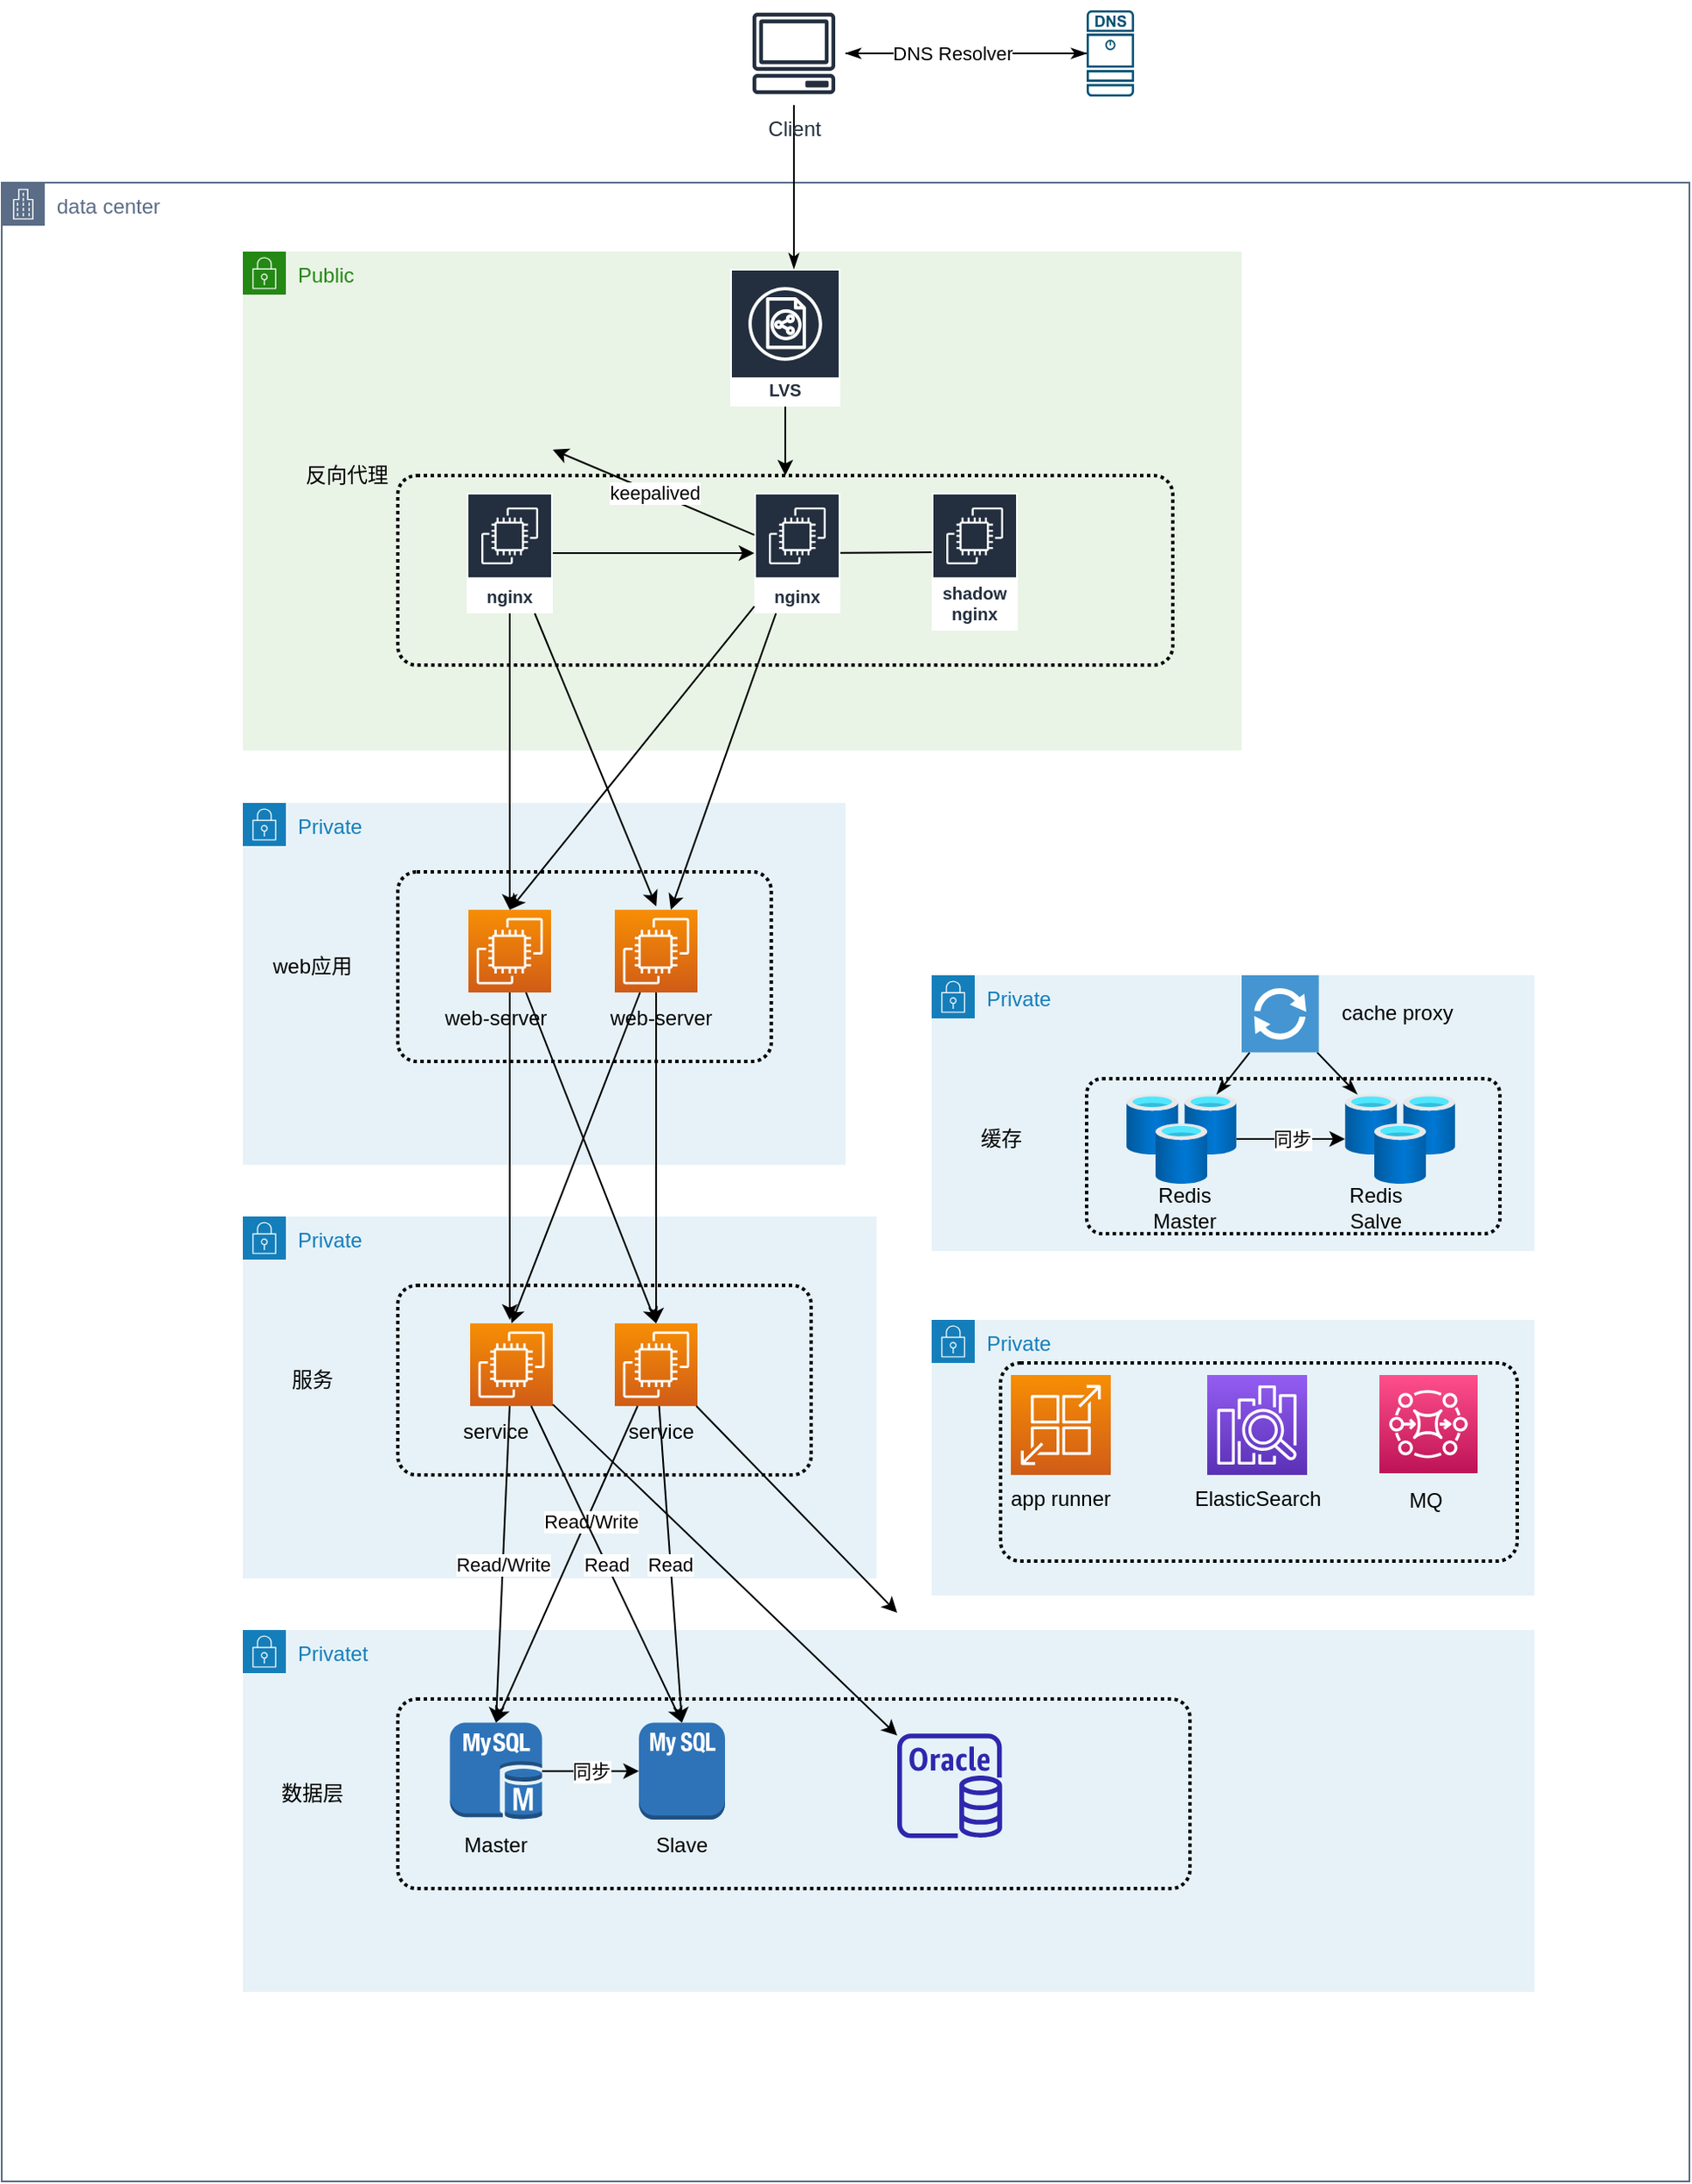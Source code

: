 <mxfile version="20.3.6" type="github">
  <diagram id="N98zPu9b_B2p3nrGPjRz" name="第 1 页">
    <mxGraphModel dx="940" dy="606" grid="1" gridSize="10" guides="1" tooltips="1" connect="1" arrows="1" fold="1" page="1" pageScale="1" pageWidth="827" pageHeight="1169" math="0" shadow="0">
      <root>
        <mxCell id="0" />
        <mxCell id="1" parent="0" />
        <mxCell id="xTb_VhQKm5WgtcTGwuo6-1" value="data center" style="points=[[0,0],[0.25,0],[0.5,0],[0.75,0],[1,0],[1,0.25],[1,0.5],[1,0.75],[1,1],[0.75,1],[0.5,1],[0.25,1],[0,1],[0,0.75],[0,0.5],[0,0.25]];outlineConnect=0;gradientColor=none;html=1;whiteSpace=wrap;fontSize=12;fontStyle=0;container=1;pointerEvents=0;collapsible=0;recursiveResize=0;shape=mxgraph.aws4.group;grIcon=mxgraph.aws4.group_corporate_data_center;strokeColor=#5A6C86;fillColor=none;verticalAlign=top;align=left;spacingLeft=30;fontColor=#5A6C86;dashed=0;" parent="1" vertex="1">
          <mxGeometry x="120" y="480" width="980" height="1160" as="geometry" />
        </mxCell>
        <mxCell id="xTb_VhQKm5WgtcTGwuo6-4" value="Public&amp;nbsp;" style="points=[[0,0],[0.25,0],[0.5,0],[0.75,0],[1,0],[1,0.25],[1,0.5],[1,0.75],[1,1],[0.75,1],[0.5,1],[0.25,1],[0,1],[0,0.75],[0,0.5],[0,0.25]];outlineConnect=0;gradientColor=none;html=1;whiteSpace=wrap;fontSize=12;fontStyle=0;container=1;pointerEvents=0;collapsible=0;recursiveResize=0;shape=mxgraph.aws4.group;grIcon=mxgraph.aws4.group_security_group;grStroke=0;strokeColor=#248814;fillColor=#E9F3E6;verticalAlign=top;align=left;spacingLeft=30;fontColor=#248814;dashed=0;" parent="xTb_VhQKm5WgtcTGwuo6-1" vertex="1">
          <mxGeometry x="140" y="40" width="580" height="289.5" as="geometry" />
        </mxCell>
        <mxCell id="JsuzmmmOpJdQrRAHd_5H-54" style="edgeStyle=none;rounded=0;orthogonalLoop=1;jettySize=auto;html=1;" edge="1" parent="xTb_VhQKm5WgtcTGwuo6-4" source="xTb_VhQKm5WgtcTGwuo6-5" target="xTb_VhQKm5WgtcTGwuo6-6">
          <mxGeometry relative="1" as="geometry" />
        </mxCell>
        <mxCell id="xTb_VhQKm5WgtcTGwuo6-5" value="nginx" style="sketch=0;outlineConnect=0;fontColor=#232F3E;gradientColor=none;strokeColor=#ffffff;fillColor=#232F3E;dashed=0;verticalLabelPosition=middle;verticalAlign=bottom;align=center;html=1;whiteSpace=wrap;fontSize=10;fontStyle=1;spacing=3;shape=mxgraph.aws4.productIcon;prIcon=mxgraph.aws4.ec2;" parent="xTb_VhQKm5WgtcTGwuo6-4" vertex="1">
          <mxGeometry x="130" y="140" width="50" height="70" as="geometry" />
        </mxCell>
        <mxCell id="JsuzmmmOpJdQrRAHd_5H-57" style="edgeStyle=none;rounded=0;orthogonalLoop=1;jettySize=auto;html=1;entryX=0.02;entryY=0.431;entryDx=0;entryDy=0;entryPerimeter=0;endArrow=none;endFill=0;" edge="1" parent="xTb_VhQKm5WgtcTGwuo6-4" source="xTb_VhQKm5WgtcTGwuo6-6" target="JsuzmmmOpJdQrRAHd_5H-56">
          <mxGeometry relative="1" as="geometry" />
        </mxCell>
        <mxCell id="xTb_VhQKm5WgtcTGwuo6-6" value="nginx" style="sketch=0;outlineConnect=0;fontColor=#232F3E;gradientColor=none;strokeColor=#ffffff;fillColor=#232F3E;dashed=0;verticalLabelPosition=middle;verticalAlign=bottom;align=center;html=1;whiteSpace=wrap;fontSize=10;fontStyle=1;spacing=3;shape=mxgraph.aws4.productIcon;prIcon=mxgraph.aws4.ec2;" parent="xTb_VhQKm5WgtcTGwuo6-4" vertex="1">
          <mxGeometry x="297" y="140" width="50" height="70" as="geometry" />
        </mxCell>
        <mxCell id="xTb_VhQKm5WgtcTGwuo6-8" value="" style="rounded=1;arcSize=10;dashed=1;fillColor=none;gradientColor=none;dashPattern=1 1;strokeWidth=2;" parent="xTb_VhQKm5WgtcTGwuo6-4" vertex="1">
          <mxGeometry x="90" y="130" width="450" height="110" as="geometry" />
        </mxCell>
        <mxCell id="xTb_VhQKm5WgtcTGwuo6-27" value="" style="edgeStyle=orthogonalEdgeStyle;rounded=0;orthogonalLoop=1;jettySize=auto;html=1;" parent="xTb_VhQKm5WgtcTGwuo6-4" source="xTb_VhQKm5WgtcTGwuo6-3" target="xTb_VhQKm5WgtcTGwuo6-8" edge="1">
          <mxGeometry relative="1" as="geometry" />
        </mxCell>
        <mxCell id="xTb_VhQKm5WgtcTGwuo6-3" value="LVS" style="sketch=0;outlineConnect=0;fontColor=#232F3E;gradientColor=none;strokeColor=#ffffff;fillColor=#232F3E;dashed=0;verticalLabelPosition=middle;verticalAlign=bottom;align=center;html=1;whiteSpace=wrap;fontSize=10;fontStyle=1;spacing=3;shape=mxgraph.aws4.productIcon;prIcon=mxgraph.aws4.classic_load_balancer;" parent="xTb_VhQKm5WgtcTGwuo6-4" vertex="1">
          <mxGeometry x="283" y="10" width="64" height="80" as="geometry" />
        </mxCell>
        <mxCell id="JsuzmmmOpJdQrRAHd_5H-56" value="shadow nginx" style="sketch=0;outlineConnect=0;fontColor=#232F3E;gradientColor=none;strokeColor=#ffffff;fillColor=#232F3E;dashed=0;verticalLabelPosition=middle;verticalAlign=bottom;align=center;html=1;whiteSpace=wrap;fontSize=10;fontStyle=1;spacing=3;shape=mxgraph.aws4.productIcon;prIcon=mxgraph.aws4.ec2;" vertex="1" parent="xTb_VhQKm5WgtcTGwuo6-4">
          <mxGeometry x="400" y="140" width="50" height="80" as="geometry" />
        </mxCell>
        <mxCell id="xTb_VhQKm5WgtcTGwuo6-10" value="Private&amp;nbsp;" style="points=[[0,0],[0.25,0],[0.5,0],[0.75,0],[1,0],[1,0.25],[1,0.5],[1,0.75],[1,1],[0.75,1],[0.5,1],[0.25,1],[0,1],[0,0.75],[0,0.5],[0,0.25]];outlineConnect=0;gradientColor=none;html=1;whiteSpace=wrap;fontSize=12;fontStyle=0;container=1;pointerEvents=0;collapsible=0;recursiveResize=0;shape=mxgraph.aws4.group;grIcon=mxgraph.aws4.group_security_group;grStroke=0;strokeColor=#147EBA;fillColor=#E6F2F8;verticalAlign=top;align=left;spacingLeft=30;fontColor=#147EBA;dashed=0;" parent="xTb_VhQKm5WgtcTGwuo6-1" vertex="1">
          <mxGeometry x="140" y="360" width="350" height="210" as="geometry" />
        </mxCell>
        <mxCell id="xTb_VhQKm5WgtcTGwuo6-12" value="" style="rounded=1;arcSize=10;dashed=1;fillColor=none;gradientColor=none;dashPattern=1 1;strokeWidth=2;" parent="xTb_VhQKm5WgtcTGwuo6-10" vertex="1">
          <mxGeometry x="90" y="40" width="216.87" height="110" as="geometry" />
        </mxCell>
        <mxCell id="xTb_VhQKm5WgtcTGwuo6-13" value="web应用" style="text;html=1;align=center;verticalAlign=middle;resizable=0;points=[];autosize=1;strokeColor=none;fillColor=none;" parent="xTb_VhQKm5WgtcTGwuo6-10" vertex="1">
          <mxGeometry x="5" y="80" width="70" height="30" as="geometry" />
        </mxCell>
        <mxCell id="xTb_VhQKm5WgtcTGwuo6-14" value="" style="sketch=0;points=[[0,0,0],[0.25,0,0],[0.5,0,0],[0.75,0,0],[1,0,0],[0,1,0],[0.25,1,0],[0.5,1,0],[0.75,1,0],[1,1,0],[0,0.25,0],[0,0.5,0],[0,0.75,0],[1,0.25,0],[1,0.5,0],[1,0.75,0]];outlineConnect=0;fontColor=#232F3E;gradientColor=#F78E04;gradientDirection=north;fillColor=#D05C17;strokeColor=#ffffff;dashed=0;verticalLabelPosition=bottom;verticalAlign=top;align=center;html=1;fontSize=12;fontStyle=0;aspect=fixed;shape=mxgraph.aws4.resourceIcon;resIcon=mxgraph.aws4.ec2;" parent="xTb_VhQKm5WgtcTGwuo6-10" vertex="1">
          <mxGeometry x="131" y="62" width="48" height="48" as="geometry" />
        </mxCell>
        <mxCell id="xTb_VhQKm5WgtcTGwuo6-17" value="web-server" style="text;html=1;strokeColor=none;fillColor=none;align=center;verticalAlign=middle;whiteSpace=wrap;rounded=0;" parent="xTb_VhQKm5WgtcTGwuo6-10" vertex="1">
          <mxGeometry x="114" y="110" width="66" height="30" as="geometry" />
        </mxCell>
        <mxCell id="xTb_VhQKm5WgtcTGwuo6-18" value="" style="sketch=0;points=[[0,0,0],[0.25,0,0],[0.5,0,0],[0.75,0,0],[1,0,0],[0,1,0],[0.25,1,0],[0.5,1,0],[0.75,1,0],[1,1,0],[0,0.25,0],[0,0.5,0],[0,0.75,0],[1,0.25,0],[1,0.5,0],[1,0.75,0]];outlineConnect=0;fontColor=#232F3E;gradientColor=#F78E04;gradientDirection=north;fillColor=#D05C17;strokeColor=#ffffff;dashed=0;verticalLabelPosition=bottom;verticalAlign=top;align=center;html=1;fontSize=12;fontStyle=0;aspect=fixed;shape=mxgraph.aws4.resourceIcon;resIcon=mxgraph.aws4.ec2;" parent="xTb_VhQKm5WgtcTGwuo6-10" vertex="1">
          <mxGeometry x="216" y="62" width="48" height="48" as="geometry" />
        </mxCell>
        <mxCell id="xTb_VhQKm5WgtcTGwuo6-19" value="web-server" style="text;html=1;strokeColor=none;fillColor=none;align=center;verticalAlign=middle;whiteSpace=wrap;rounded=0;" parent="xTb_VhQKm5WgtcTGwuo6-10" vertex="1">
          <mxGeometry x="210" y="110" width="66" height="30" as="geometry" />
        </mxCell>
        <mxCell id="xTb_VhQKm5WgtcTGwuo6-20" value="Private" style="points=[[0,0],[0.25,0],[0.5,0],[0.75,0],[1,0],[1,0.25],[1,0.5],[1,0.75],[1,1],[0.75,1],[0.5,1],[0.25,1],[0,1],[0,0.75],[0,0.5],[0,0.25]];outlineConnect=0;gradientColor=none;html=1;whiteSpace=wrap;fontSize=12;fontStyle=0;container=1;pointerEvents=0;collapsible=0;recursiveResize=0;shape=mxgraph.aws4.group;grIcon=mxgraph.aws4.group_security_group;grStroke=0;strokeColor=#147EBA;fillColor=#E6F2F8;verticalAlign=top;align=left;spacingLeft=30;fontColor=#147EBA;dashed=0;" parent="xTb_VhQKm5WgtcTGwuo6-1" vertex="1">
          <mxGeometry x="140" y="600" width="368" height="210" as="geometry" />
        </mxCell>
        <mxCell id="xTb_VhQKm5WgtcTGwuo6-21" value="" style="rounded=1;arcSize=10;dashed=1;fillColor=none;gradientColor=none;dashPattern=1 1;strokeWidth=2;" parent="xTb_VhQKm5WgtcTGwuo6-20" vertex="1">
          <mxGeometry x="90" y="40" width="240" height="110" as="geometry" />
        </mxCell>
        <mxCell id="xTb_VhQKm5WgtcTGwuo6-22" value="服务" style="text;html=1;align=center;verticalAlign=middle;resizable=0;points=[];autosize=1;strokeColor=none;fillColor=none;" parent="xTb_VhQKm5WgtcTGwuo6-20" vertex="1">
          <mxGeometry x="15" y="80" width="50" height="30" as="geometry" />
        </mxCell>
        <mxCell id="xTb_VhQKm5WgtcTGwuo6-23" value="" style="sketch=0;points=[[0,0,0],[0.25,0,0],[0.5,0,0],[0.75,0,0],[1,0,0],[0,1,0],[0.25,1,0],[0.5,1,0],[0.75,1,0],[1,1,0],[0,0.25,0],[0,0.5,0],[0,0.75,0],[1,0.25,0],[1,0.5,0],[1,0.75,0]];outlineConnect=0;fontColor=#232F3E;gradientColor=#F78E04;gradientDirection=north;fillColor=#D05C17;strokeColor=#ffffff;dashed=0;verticalLabelPosition=bottom;verticalAlign=top;align=center;html=1;fontSize=12;fontStyle=0;aspect=fixed;shape=mxgraph.aws4.resourceIcon;resIcon=mxgraph.aws4.ec2;" parent="xTb_VhQKm5WgtcTGwuo6-20" vertex="1">
          <mxGeometry x="132" y="62" width="48" height="48" as="geometry" />
        </mxCell>
        <mxCell id="xTb_VhQKm5WgtcTGwuo6-24" value="service" style="text;html=1;strokeColor=none;fillColor=none;align=center;verticalAlign=middle;whiteSpace=wrap;rounded=0;" parent="xTb_VhQKm5WgtcTGwuo6-20" vertex="1">
          <mxGeometry x="114" y="110" width="66" height="30" as="geometry" />
        </mxCell>
        <mxCell id="xTb_VhQKm5WgtcTGwuo6-25" value="" style="sketch=0;points=[[0,0,0],[0.25,0,0],[0.5,0,0],[0.75,0,0],[1,0,0],[0,1,0],[0.25,1,0],[0.5,1,0],[0.75,1,0],[1,1,0],[0,0.25,0],[0,0.5,0],[0,0.75,0],[1,0.25,0],[1,0.5,0],[1,0.75,0]];outlineConnect=0;fontColor=#232F3E;gradientColor=#F78E04;gradientDirection=north;fillColor=#D05C17;strokeColor=#ffffff;dashed=0;verticalLabelPosition=bottom;verticalAlign=top;align=center;html=1;fontSize=12;fontStyle=0;aspect=fixed;shape=mxgraph.aws4.resourceIcon;resIcon=mxgraph.aws4.ec2;" parent="xTb_VhQKm5WgtcTGwuo6-20" vertex="1">
          <mxGeometry x="216" y="62" width="48" height="48" as="geometry" />
        </mxCell>
        <mxCell id="xTb_VhQKm5WgtcTGwuo6-26" value="service" style="text;html=1;strokeColor=none;fillColor=none;align=center;verticalAlign=middle;whiteSpace=wrap;rounded=0;" parent="xTb_VhQKm5WgtcTGwuo6-20" vertex="1">
          <mxGeometry x="210" y="110" width="66" height="30" as="geometry" />
        </mxCell>
        <mxCell id="xTb_VhQKm5WgtcTGwuo6-28" style="edgeStyle=orthogonalEdgeStyle;rounded=0;orthogonalLoop=1;jettySize=auto;html=1;entryX=0.5;entryY=0;entryDx=0;entryDy=0;entryPerimeter=0;" parent="xTb_VhQKm5WgtcTGwuo6-1" source="xTb_VhQKm5WgtcTGwuo6-5" target="xTb_VhQKm5WgtcTGwuo6-14" edge="1">
          <mxGeometry relative="1" as="geometry" />
        </mxCell>
        <mxCell id="JsuzmmmOpJdQrRAHd_5H-1" style="edgeStyle=none;rounded=0;orthogonalLoop=1;jettySize=auto;html=1;entryX=0.692;entryY=0.182;entryDx=0;entryDy=0;entryPerimeter=0;" edge="1" parent="xTb_VhQKm5WgtcTGwuo6-1" source="xTb_VhQKm5WgtcTGwuo6-5" target="xTb_VhQKm5WgtcTGwuo6-12">
          <mxGeometry relative="1" as="geometry" />
        </mxCell>
        <mxCell id="JsuzmmmOpJdQrRAHd_5H-2" style="edgeStyle=none;rounded=0;orthogonalLoop=1;jettySize=auto;html=1;" edge="1" parent="xTb_VhQKm5WgtcTGwuo6-1" source="xTb_VhQKm5WgtcTGwuo6-6" target="xTb_VhQKm5WgtcTGwuo6-18">
          <mxGeometry relative="1" as="geometry" />
        </mxCell>
        <mxCell id="JsuzmmmOpJdQrRAHd_5H-3" value="&lt;meta charset=&quot;utf-8&quot;&gt;" style="edgeStyle=none;rounded=0;orthogonalLoop=1;jettySize=auto;html=1;entryX=0.5;entryY=0;entryDx=0;entryDy=0;entryPerimeter=0;" edge="1" parent="xTb_VhQKm5WgtcTGwuo6-1" source="xTb_VhQKm5WgtcTGwuo6-6" target="xTb_VhQKm5WgtcTGwuo6-14">
          <mxGeometry relative="1" as="geometry" />
        </mxCell>
        <mxCell id="JsuzmmmOpJdQrRAHd_5H-4" style="edgeStyle=none;rounded=0;orthogonalLoop=1;jettySize=auto;html=1;" edge="1" parent="xTb_VhQKm5WgtcTGwuo6-1" source="xTb_VhQKm5WgtcTGwuo6-14">
          <mxGeometry relative="1" as="geometry">
            <mxPoint x="295" y="660" as="targetPoint" />
          </mxGeometry>
        </mxCell>
        <mxCell id="JsuzmmmOpJdQrRAHd_5H-5" style="edgeStyle=none;rounded=0;orthogonalLoop=1;jettySize=auto;html=1;entryX=0.5;entryY=0;entryDx=0;entryDy=0;entryPerimeter=0;" edge="1" parent="xTb_VhQKm5WgtcTGwuo6-1" source="xTb_VhQKm5WgtcTGwuo6-18" target="xTb_VhQKm5WgtcTGwuo6-25">
          <mxGeometry relative="1" as="geometry" />
        </mxCell>
        <mxCell id="JsuzmmmOpJdQrRAHd_5H-6" style="edgeStyle=none;rounded=0;orthogonalLoop=1;jettySize=auto;html=1;entryX=0.5;entryY=0;entryDx=0;entryDy=0;entryPerimeter=0;" edge="1" parent="xTb_VhQKm5WgtcTGwuo6-1" source="xTb_VhQKm5WgtcTGwuo6-18" target="xTb_VhQKm5WgtcTGwuo6-23">
          <mxGeometry relative="1" as="geometry" />
        </mxCell>
        <mxCell id="JsuzmmmOpJdQrRAHd_5H-7" style="edgeStyle=none;rounded=0;orthogonalLoop=1;jettySize=auto;html=1;entryX=0.5;entryY=0;entryDx=0;entryDy=0;entryPerimeter=0;" edge="1" parent="xTb_VhQKm5WgtcTGwuo6-1" source="xTb_VhQKm5WgtcTGwuo6-14" target="xTb_VhQKm5WgtcTGwuo6-25">
          <mxGeometry relative="1" as="geometry" />
        </mxCell>
        <mxCell id="JsuzmmmOpJdQrRAHd_5H-8" value="Private" style="points=[[0,0],[0.25,0],[0.5,0],[0.75,0],[1,0],[1,0.25],[1,0.5],[1,0.75],[1,1],[0.75,1],[0.5,1],[0.25,1],[0,1],[0,0.75],[0,0.5],[0,0.25]];outlineConnect=0;gradientColor=none;html=1;whiteSpace=wrap;fontSize=12;fontStyle=0;container=1;pointerEvents=0;collapsible=0;recursiveResize=0;shape=mxgraph.aws4.group;grIcon=mxgraph.aws4.group_security_group;grStroke=0;strokeColor=#147EBA;fillColor=#E6F2F8;verticalAlign=top;align=left;spacingLeft=30;fontColor=#147EBA;dashed=0;" vertex="1" parent="xTb_VhQKm5WgtcTGwuo6-1">
          <mxGeometry x="540" y="460" width="350" height="160" as="geometry" />
        </mxCell>
        <mxCell id="JsuzmmmOpJdQrRAHd_5H-9" value="" style="rounded=1;arcSize=10;dashed=1;fillColor=none;gradientColor=none;dashPattern=1 1;strokeWidth=2;" vertex="1" parent="JsuzmmmOpJdQrRAHd_5H-8">
          <mxGeometry x="90" y="60" width="240" height="90" as="geometry" />
        </mxCell>
        <mxCell id="JsuzmmmOpJdQrRAHd_5H-10" value="缓存" style="text;html=1;align=center;verticalAlign=middle;resizable=0;points=[];autosize=1;strokeColor=none;fillColor=none;" vertex="1" parent="JsuzmmmOpJdQrRAHd_5H-8">
          <mxGeometry x="15" y="80" width="50" height="30" as="geometry" />
        </mxCell>
        <mxCell id="JsuzmmmOpJdQrRAHd_5H-12" value="Redis Master" style="text;html=1;strokeColor=none;fillColor=none;align=center;verticalAlign=middle;whiteSpace=wrap;rounded=0;" vertex="1" parent="JsuzmmmOpJdQrRAHd_5H-8">
          <mxGeometry x="114" y="120" width="66" height="30" as="geometry" />
        </mxCell>
        <mxCell id="JsuzmmmOpJdQrRAHd_5H-14" value="Redis Salve" style="text;html=1;strokeColor=none;fillColor=none;align=center;verticalAlign=middle;whiteSpace=wrap;rounded=0;" vertex="1" parent="JsuzmmmOpJdQrRAHd_5H-8">
          <mxGeometry x="224.8" y="120" width="66" height="30" as="geometry" />
        </mxCell>
        <mxCell id="JsuzmmmOpJdQrRAHd_5H-18" value="同步" style="edgeStyle=none;rounded=0;orthogonalLoop=1;jettySize=auto;html=1;" edge="1" parent="JsuzmmmOpJdQrRAHd_5H-8" source="JsuzmmmOpJdQrRAHd_5H-15" target="JsuzmmmOpJdQrRAHd_5H-16">
          <mxGeometry relative="1" as="geometry" />
        </mxCell>
        <mxCell id="JsuzmmmOpJdQrRAHd_5H-15" value="" style="aspect=fixed;html=1;points=[];align=center;image;fontSize=12;image=img/lib/azure2/databases/Cache_Redis.svg;" vertex="1" parent="JsuzmmmOpJdQrRAHd_5H-8">
          <mxGeometry x="113" y="69" width="64" height="52" as="geometry" />
        </mxCell>
        <mxCell id="JsuzmmmOpJdQrRAHd_5H-16" value="" style="aspect=fixed;html=1;points=[];align=center;image;fontSize=12;image=img/lib/azure2/databases/Cache_Redis.svg;" vertex="1" parent="JsuzmmmOpJdQrRAHd_5H-8">
          <mxGeometry x="240" y="69" width="64" height="52" as="geometry" />
        </mxCell>
        <mxCell id="JsuzmmmOpJdQrRAHd_5H-62" style="edgeStyle=none;rounded=0;orthogonalLoop=1;jettySize=auto;html=1;endArrow=classicThin;endFill=1;" edge="1" parent="JsuzmmmOpJdQrRAHd_5H-8" source="JsuzmmmOpJdQrRAHd_5H-60" target="JsuzmmmOpJdQrRAHd_5H-15">
          <mxGeometry relative="1" as="geometry" />
        </mxCell>
        <mxCell id="JsuzmmmOpJdQrRAHd_5H-63" style="edgeStyle=none;rounded=0;orthogonalLoop=1;jettySize=auto;html=1;endArrow=classicThin;endFill=1;" edge="1" parent="JsuzmmmOpJdQrRAHd_5H-8" source="JsuzmmmOpJdQrRAHd_5H-60" target="JsuzmmmOpJdQrRAHd_5H-16">
          <mxGeometry relative="1" as="geometry" />
        </mxCell>
        <mxCell id="JsuzmmmOpJdQrRAHd_5H-60" value="" style="pointerEvents=1;shadow=0;dashed=0;html=1;strokeColor=none;fillColor=#4495D1;labelPosition=center;verticalLabelPosition=bottom;verticalAlign=top;align=center;outlineConnect=0;shape=mxgraph.veeam.2d.proxy;" vertex="1" parent="JsuzmmmOpJdQrRAHd_5H-8">
          <mxGeometry x="180.0" width="44.8" height="44.8" as="geometry" />
        </mxCell>
        <mxCell id="JsuzmmmOpJdQrRAHd_5H-61" value="cache proxy" style="text;html=1;align=center;verticalAlign=middle;resizable=0;points=[];autosize=1;strokeColor=none;fillColor=none;" vertex="1" parent="JsuzmmmOpJdQrRAHd_5H-8">
          <mxGeometry x="224.8" y="7.4" width="90" height="30" as="geometry" />
        </mxCell>
        <mxCell id="JsuzmmmOpJdQrRAHd_5H-20" value="Privatet" style="points=[[0,0],[0.25,0],[0.5,0],[0.75,0],[1,0],[1,0.25],[1,0.5],[1,0.75],[1,1],[0.75,1],[0.5,1],[0.25,1],[0,1],[0,0.75],[0,0.5],[0,0.25]];outlineConnect=0;gradientColor=none;html=1;whiteSpace=wrap;fontSize=12;fontStyle=0;container=1;pointerEvents=0;collapsible=0;recursiveResize=0;shape=mxgraph.aws4.group;grIcon=mxgraph.aws4.group_security_group;grStroke=0;strokeColor=#147EBA;fillColor=#E6F2F8;verticalAlign=top;align=left;spacingLeft=30;fontColor=#147EBA;dashed=0;" vertex="1" parent="xTb_VhQKm5WgtcTGwuo6-1">
          <mxGeometry x="140" y="840" width="750" height="210" as="geometry" />
        </mxCell>
        <mxCell id="JsuzmmmOpJdQrRAHd_5H-21" value="" style="rounded=1;arcSize=10;dashed=1;fillColor=none;gradientColor=none;dashPattern=1 1;strokeWidth=2;" vertex="1" parent="JsuzmmmOpJdQrRAHd_5H-20">
          <mxGeometry x="90" y="40" width="460" height="110" as="geometry" />
        </mxCell>
        <mxCell id="JsuzmmmOpJdQrRAHd_5H-22" value="数据层" style="text;html=1;align=center;verticalAlign=middle;resizable=0;points=[];autosize=1;strokeColor=none;fillColor=none;" vertex="1" parent="JsuzmmmOpJdQrRAHd_5H-20">
          <mxGeometry x="10" y="80" width="60" height="30" as="geometry" />
        </mxCell>
        <mxCell id="JsuzmmmOpJdQrRAHd_5H-24" value="Master" style="text;html=1;strokeColor=none;fillColor=none;align=center;verticalAlign=middle;whiteSpace=wrap;rounded=0;" vertex="1" parent="JsuzmmmOpJdQrRAHd_5H-20">
          <mxGeometry x="114" y="110" width="66" height="30" as="geometry" />
        </mxCell>
        <mxCell id="JsuzmmmOpJdQrRAHd_5H-26" value="Slave" style="text;html=1;strokeColor=none;fillColor=none;align=center;verticalAlign=middle;whiteSpace=wrap;rounded=0;" vertex="1" parent="JsuzmmmOpJdQrRAHd_5H-20">
          <mxGeometry x="222" y="110" width="66" height="30" as="geometry" />
        </mxCell>
        <mxCell id="JsuzmmmOpJdQrRAHd_5H-30" value="同步" style="edgeStyle=none;rounded=0;orthogonalLoop=1;jettySize=auto;html=1;" edge="1" parent="JsuzmmmOpJdQrRAHd_5H-20" source="JsuzmmmOpJdQrRAHd_5H-27" target="JsuzmmmOpJdQrRAHd_5H-29">
          <mxGeometry relative="1" as="geometry" />
        </mxCell>
        <mxCell id="JsuzmmmOpJdQrRAHd_5H-27" value="" style="outlineConnect=0;dashed=0;verticalLabelPosition=bottom;verticalAlign=top;align=center;html=1;shape=mxgraph.aws3.mysql_db_instance;fillColor=#2E73B8;gradientColor=none;" vertex="1" parent="JsuzmmmOpJdQrRAHd_5H-20">
          <mxGeometry x="120.25" y="53.75" width="53.5" height="56.25" as="geometry" />
        </mxCell>
        <mxCell id="JsuzmmmOpJdQrRAHd_5H-29" value="" style="outlineConnect=0;dashed=0;verticalLabelPosition=bottom;verticalAlign=top;align=center;html=1;shape=mxgraph.aws3.mysql_db_instance_2;fillColor=#2E73B8;gradientColor=none;" vertex="1" parent="JsuzmmmOpJdQrRAHd_5H-20">
          <mxGeometry x="230" y="53.75" width="50" height="56.25" as="geometry" />
        </mxCell>
        <mxCell id="JsuzmmmOpJdQrRAHd_5H-51" value="" style="sketch=0;outlineConnect=0;fontColor=#232F3E;gradientColor=none;fillColor=#2E27AD;strokeColor=none;dashed=0;verticalLabelPosition=bottom;verticalAlign=top;align=center;html=1;fontSize=12;fontStyle=0;aspect=fixed;pointerEvents=1;shape=mxgraph.aws4.rds_oracle_instance;" vertex="1" parent="JsuzmmmOpJdQrRAHd_5H-20">
          <mxGeometry x="380" y="60" width="60.88" height="60.88" as="geometry" />
        </mxCell>
        <mxCell id="JsuzmmmOpJdQrRAHd_5H-32" value="Read/Write" style="edgeStyle=none;rounded=0;orthogonalLoop=1;jettySize=auto;html=1;entryX=0.5;entryY=0;entryDx=0;entryDy=0;entryPerimeter=0;" edge="1" parent="xTb_VhQKm5WgtcTGwuo6-1" source="xTb_VhQKm5WgtcTGwuo6-23" target="JsuzmmmOpJdQrRAHd_5H-27">
          <mxGeometry relative="1" as="geometry" />
        </mxCell>
        <mxCell id="JsuzmmmOpJdQrRAHd_5H-33" style="edgeStyle=none;rounded=0;orthogonalLoop=1;jettySize=auto;html=1;entryX=0.5;entryY=0;entryDx=0;entryDy=0;entryPerimeter=0;" edge="1" parent="xTb_VhQKm5WgtcTGwuo6-1" source="xTb_VhQKm5WgtcTGwuo6-25" target="JsuzmmmOpJdQrRAHd_5H-27">
          <mxGeometry relative="1" as="geometry" />
        </mxCell>
        <mxCell id="JsuzmmmOpJdQrRAHd_5H-34" value="Read/Write" style="edgeLabel;html=1;align=center;verticalAlign=middle;resizable=0;points=[];" vertex="1" connectable="0" parent="JsuzmmmOpJdQrRAHd_5H-33">
          <mxGeometry x="-0.278" y="2" relative="1" as="geometry">
            <mxPoint as="offset" />
          </mxGeometry>
        </mxCell>
        <mxCell id="JsuzmmmOpJdQrRAHd_5H-35" value="Read" style="edgeStyle=none;rounded=0;orthogonalLoop=1;jettySize=auto;html=1;entryX=0.5;entryY=0;entryDx=0;entryDy=0;entryPerimeter=0;" edge="1" parent="xTb_VhQKm5WgtcTGwuo6-1" source="xTb_VhQKm5WgtcTGwuo6-23" target="JsuzmmmOpJdQrRAHd_5H-29">
          <mxGeometry relative="1" as="geometry" />
        </mxCell>
        <mxCell id="JsuzmmmOpJdQrRAHd_5H-36" value="Read" style="edgeStyle=none;rounded=0;orthogonalLoop=1;jettySize=auto;html=1;entryX=0.5;entryY=0;entryDx=0;entryDy=0;entryPerimeter=0;" edge="1" parent="xTb_VhQKm5WgtcTGwuo6-1" source="xTb_VhQKm5WgtcTGwuo6-25" target="JsuzmmmOpJdQrRAHd_5H-29">
          <mxGeometry relative="1" as="geometry" />
        </mxCell>
        <mxCell id="JsuzmmmOpJdQrRAHd_5H-38" value="Private" style="points=[[0,0],[0.25,0],[0.5,0],[0.75,0],[1,0],[1,0.25],[1,0.5],[1,0.75],[1,1],[0.75,1],[0.5,1],[0.25,1],[0,1],[0,0.75],[0,0.5],[0,0.25]];outlineConnect=0;gradientColor=none;html=1;whiteSpace=wrap;fontSize=12;fontStyle=0;container=1;pointerEvents=0;collapsible=0;recursiveResize=0;shape=mxgraph.aws4.group;grIcon=mxgraph.aws4.group_security_group;grStroke=0;strokeColor=#147EBA;fillColor=#E6F2F8;verticalAlign=top;align=left;spacingLeft=30;fontColor=#147EBA;dashed=0;" vertex="1" parent="xTb_VhQKm5WgtcTGwuo6-1">
          <mxGeometry x="540" y="660" width="350" height="160" as="geometry" />
        </mxCell>
        <mxCell id="JsuzmmmOpJdQrRAHd_5H-46" value="" style="sketch=0;points=[[0,0,0],[0.25,0,0],[0.5,0,0],[0.75,0,0],[1,0,0],[0,1,0],[0.25,1,0],[0.5,1,0],[0.75,1,0],[1,1,0],[0,0.25,0],[0,0.5,0],[0,0.75,0],[1,0.25,0],[1,0.5,0],[1,0.75,0]];outlineConnect=0;fontColor=#232F3E;gradientColor=#945DF2;gradientDirection=north;fillColor=#5A30B5;strokeColor=#ffffff;dashed=0;verticalLabelPosition=bottom;verticalAlign=top;align=center;html=1;fontSize=12;fontStyle=0;aspect=fixed;shape=mxgraph.aws4.resourceIcon;resIcon=mxgraph.aws4.elasticsearch_service;" vertex="1" parent="JsuzmmmOpJdQrRAHd_5H-38">
          <mxGeometry x="160" y="32" width="58" height="58" as="geometry" />
        </mxCell>
        <mxCell id="JsuzmmmOpJdQrRAHd_5H-49" value="ElasticSearch" style="text;html=1;align=center;verticalAlign=middle;resizable=0;points=[];autosize=1;strokeColor=none;fillColor=none;" vertex="1" parent="JsuzmmmOpJdQrRAHd_5H-38">
          <mxGeometry x="139" y="89" width="100" height="30" as="geometry" />
        </mxCell>
        <mxCell id="JsuzmmmOpJdQrRAHd_5H-58" value="" style="sketch=0;points=[[0,0,0],[0.25,0,0],[0.5,0,0],[0.75,0,0],[1,0,0],[0,1,0],[0.25,1,0],[0.5,1,0],[0.75,1,0],[1,1,0],[0,0.25,0],[0,0.5,0],[0,0.75,0],[1,0.25,0],[1,0.5,0],[1,0.75,0]];outlineConnect=0;fontColor=#232F3E;gradientColor=#FF4F8B;gradientDirection=north;fillColor=#BC1356;strokeColor=#ffffff;dashed=0;verticalLabelPosition=bottom;verticalAlign=top;align=center;html=1;fontSize=12;fontStyle=0;aspect=fixed;shape=mxgraph.aws4.resourceIcon;resIcon=mxgraph.aws4.mq;" vertex="1" parent="JsuzmmmOpJdQrRAHd_5H-38">
          <mxGeometry x="260" y="32" width="57" height="57" as="geometry" />
        </mxCell>
        <mxCell id="JsuzmmmOpJdQrRAHd_5H-59" value="MQ" style="text;html=1;strokeColor=none;fillColor=none;align=center;verticalAlign=middle;whiteSpace=wrap;rounded=0;" vertex="1" parent="JsuzmmmOpJdQrRAHd_5H-38">
          <mxGeometry x="257" y="90" width="60" height="30" as="geometry" />
        </mxCell>
        <mxCell id="JsuzmmmOpJdQrRAHd_5H-64" value="" style="sketch=0;points=[[0,0,0],[0.25,0,0],[0.5,0,0],[0.75,0,0],[1,0,0],[0,1,0],[0.25,1,0],[0.5,1,0],[0.75,1,0],[1,1,0],[0,0.25,0],[0,0.5,0],[0,0.75,0],[1,0.25,0],[1,0.5,0],[1,0.75,0]];outlineConnect=0;fontColor=#232F3E;gradientColor=#F78E04;gradientDirection=north;fillColor=#D05C17;strokeColor=#ffffff;dashed=0;verticalLabelPosition=bottom;verticalAlign=top;align=center;html=1;fontSize=12;fontStyle=0;aspect=fixed;shape=mxgraph.aws4.resourceIcon;resIcon=mxgraph.aws4.app_runner;" vertex="1" parent="JsuzmmmOpJdQrRAHd_5H-38">
          <mxGeometry x="46" y="32" width="58" height="58" as="geometry" />
        </mxCell>
        <mxCell id="JsuzmmmOpJdQrRAHd_5H-66" value="app runner" style="text;html=1;strokeColor=none;fillColor=none;align=center;verticalAlign=middle;whiteSpace=wrap;rounded=0;" vertex="1" parent="JsuzmmmOpJdQrRAHd_5H-38">
          <mxGeometry x="40" y="89" width="70" height="30" as="geometry" />
        </mxCell>
        <mxCell id="JsuzmmmOpJdQrRAHd_5H-67" value="" style="rounded=1;arcSize=10;dashed=1;fillColor=none;gradientColor=none;dashPattern=1 1;strokeWidth=2;" vertex="1" parent="JsuzmmmOpJdQrRAHd_5H-38">
          <mxGeometry x="40" y="25" width="300" height="115" as="geometry" />
        </mxCell>
        <mxCell id="JsuzmmmOpJdQrRAHd_5H-52" style="edgeStyle=none;rounded=0;orthogonalLoop=1;jettySize=auto;html=1;" edge="1" parent="xTb_VhQKm5WgtcTGwuo6-1" source="xTb_VhQKm5WgtcTGwuo6-23" target="JsuzmmmOpJdQrRAHd_5H-51">
          <mxGeometry relative="1" as="geometry" />
        </mxCell>
        <mxCell id="xTb_VhQKm5WgtcTGwuo6-9" value="反向代理" style="text;html=1;align=center;verticalAlign=middle;resizable=0;points=[];autosize=1;strokeColor=none;fillColor=none;" parent="1" vertex="1">
          <mxGeometry x="285" y="635" width="70" height="30" as="geometry" />
        </mxCell>
        <mxCell id="JsuzmmmOpJdQrRAHd_5H-53" style="edgeStyle=none;rounded=0;orthogonalLoop=1;jettySize=auto;html=1;" edge="1" parent="1" source="xTb_VhQKm5WgtcTGwuo6-25">
          <mxGeometry relative="1" as="geometry">
            <mxPoint x="640" y="1310" as="targetPoint" />
          </mxGeometry>
        </mxCell>
        <mxCell id="JsuzmmmOpJdQrRAHd_5H-55" value="keepalived" style="edgeStyle=none;rounded=0;orthogonalLoop=1;jettySize=auto;html=1;" edge="1" parent="1" source="xTb_VhQKm5WgtcTGwuo6-6">
          <mxGeometry relative="1" as="geometry">
            <mxPoint x="440" y="635" as="targetPoint" />
          </mxGeometry>
        </mxCell>
        <mxCell id="JsuzmmmOpJdQrRAHd_5H-70" style="edgeStyle=none;rounded=0;orthogonalLoop=1;jettySize=auto;html=1;entryX=0;entryY=0.5;entryDx=0;entryDy=0;entryPerimeter=0;endArrow=classicThin;endFill=1;" edge="1" parent="1" source="JsuzmmmOpJdQrRAHd_5H-68" target="JsuzmmmOpJdQrRAHd_5H-69">
          <mxGeometry relative="1" as="geometry" />
        </mxCell>
        <mxCell id="JsuzmmmOpJdQrRAHd_5H-73" style="edgeStyle=none;rounded=0;orthogonalLoop=1;jettySize=auto;html=1;entryX=0.578;entryY=0;entryDx=0;entryDy=0;entryPerimeter=0;endArrow=classicThin;endFill=1;" edge="1" parent="1" source="JsuzmmmOpJdQrRAHd_5H-68" target="xTb_VhQKm5WgtcTGwuo6-3">
          <mxGeometry relative="1" as="geometry" />
        </mxCell>
        <mxCell id="JsuzmmmOpJdQrRAHd_5H-68" value="Client" style="sketch=0;outlineConnect=0;fontColor=#232F3E;gradientColor=none;strokeColor=#232F3E;fillColor=#ffffff;dashed=0;verticalLabelPosition=bottom;verticalAlign=top;align=center;html=1;fontSize=12;fontStyle=0;aspect=fixed;shape=mxgraph.aws4.resourceIcon;resIcon=mxgraph.aws4.client;" vertex="1" parent="1">
          <mxGeometry x="550" y="375" width="60" height="60" as="geometry" />
        </mxCell>
        <mxCell id="JsuzmmmOpJdQrRAHd_5H-71" style="edgeStyle=none;rounded=0;orthogonalLoop=1;jettySize=auto;html=1;endArrow=classicThin;endFill=1;" edge="1" parent="1" source="JsuzmmmOpJdQrRAHd_5H-69" target="JsuzmmmOpJdQrRAHd_5H-68">
          <mxGeometry relative="1" as="geometry" />
        </mxCell>
        <mxCell id="JsuzmmmOpJdQrRAHd_5H-72" value="DNS Resolver" style="edgeLabel;html=1;align=center;verticalAlign=middle;resizable=0;points=[];" vertex="1" connectable="0" parent="JsuzmmmOpJdQrRAHd_5H-71">
          <mxGeometry x="0.12" relative="1" as="geometry">
            <mxPoint as="offset" />
          </mxGeometry>
        </mxCell>
        <mxCell id="JsuzmmmOpJdQrRAHd_5H-69" value="" style="sketch=0;points=[[0.015,0.015,0],[0.985,0.015,0],[0.985,0.985,0],[0.015,0.985,0],[0.25,0,0],[0.5,0,0],[0.75,0,0],[1,0.25,0],[1,0.5,0],[1,0.75,0],[0.75,1,0],[0.5,1,0],[0.25,1,0],[0,0.75,0],[0,0.5,0],[0,0.25,0]];verticalLabelPosition=bottom;html=1;verticalAlign=top;aspect=fixed;align=center;pointerEvents=1;shape=mxgraph.cisco19.dns_server;fillColor=#005073;strokeColor=none;" vertex="1" parent="1">
          <mxGeometry x="750" y="380" width="27.5" height="50" as="geometry" />
        </mxCell>
      </root>
    </mxGraphModel>
  </diagram>
</mxfile>
